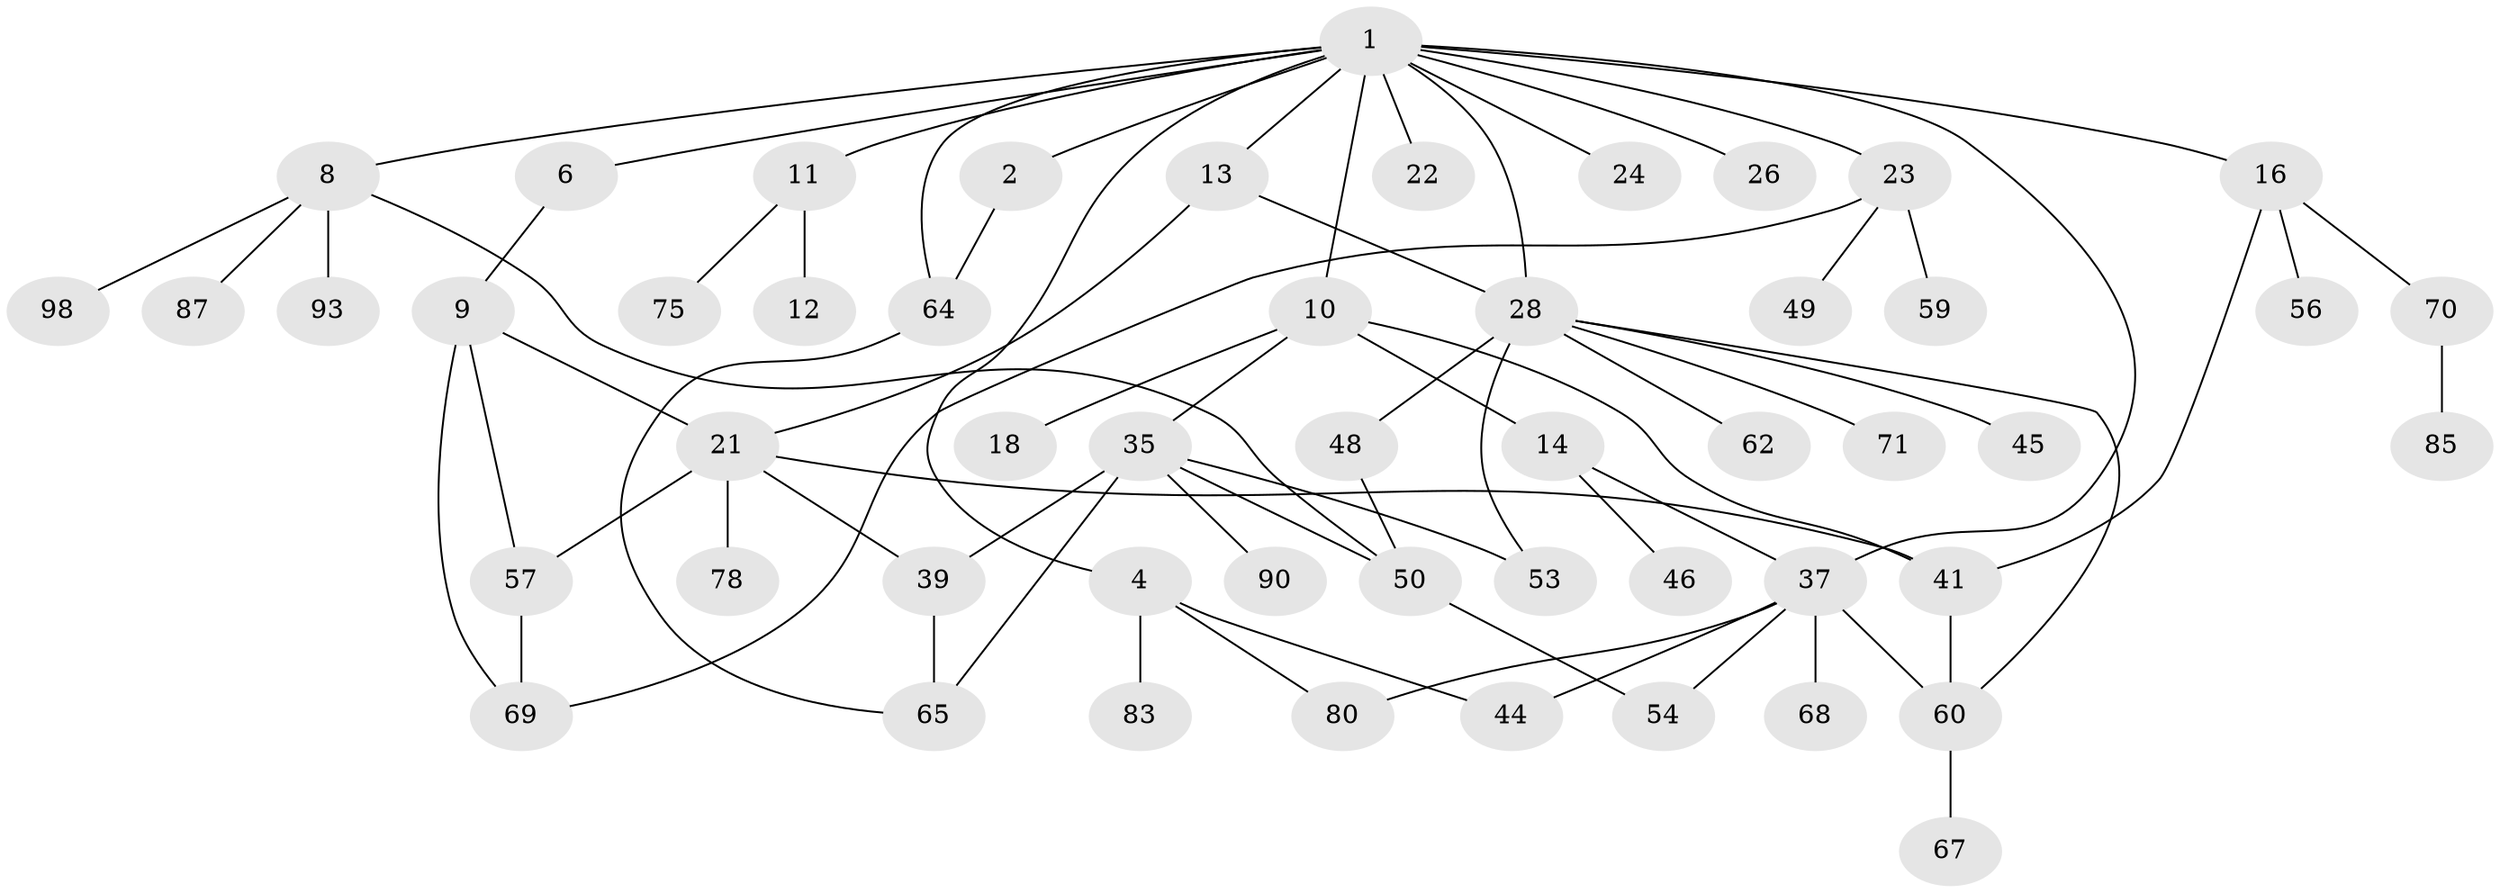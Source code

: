 // original degree distribution, {6: 0.019230769230769232, 2: 0.25, 4: 0.07692307692307693, 5: 0.125, 1: 0.33653846153846156, 3: 0.19230769230769232}
// Generated by graph-tools (version 1.1) at 2025/13/03/09/25 04:13:32]
// undirected, 52 vertices, 71 edges
graph export_dot {
graph [start="1"]
  node [color=gray90,style=filled];
  1 [super="+3"];
  2;
  4 [super="+19"];
  6;
  8 [super="+20"];
  9 [super="+17"];
  10;
  11;
  12;
  13 [super="+61"];
  14;
  16 [super="+88+31"];
  18 [super="+40"];
  21 [super="+58+34"];
  22 [super="+102+38+73"];
  23 [super="+29+81+25+27"];
  24 [super="+33"];
  26;
  28 [super="+76+30+52"];
  35 [super="+47+43"];
  37 [super="+42+66"];
  39;
  41 [super="+77"];
  44;
  45;
  46;
  48;
  49;
  50 [super="+63+100"];
  53;
  54;
  56;
  57;
  59;
  60;
  62;
  64;
  65;
  67;
  68;
  69 [super="+96"];
  70;
  71;
  75;
  78;
  80 [super="+84"];
  83;
  85 [super="+99"];
  87;
  90;
  93;
  98;
  1 -- 2;
  1 -- 4;
  1 -- 8;
  1 -- 22;
  1 -- 26;
  1 -- 64;
  1 -- 37 [weight=2];
  1 -- 6;
  1 -- 10;
  1 -- 11 [weight=2];
  1 -- 13;
  1 -- 16;
  1 -- 23;
  1 -- 24;
  1 -- 28 [weight=2];
  2 -- 64;
  4 -- 83;
  4 -- 44;
  4 -- 80;
  6 -- 9;
  8 -- 98;
  8 -- 93;
  8 -- 87;
  8 -- 50;
  9 -- 57;
  9 -- 69;
  9 -- 21;
  10 -- 14;
  10 -- 18;
  10 -- 35;
  10 -- 41;
  11 -- 12;
  11 -- 75;
  13 -- 21;
  13 -- 28 [weight=2];
  14 -- 46;
  14 -- 37;
  16 -- 56;
  16 -- 70;
  16 -- 41;
  21 -- 39;
  21 -- 78;
  21 -- 57;
  21 -- 41;
  23 -- 59;
  23 -- 69;
  23 -- 49;
  28 -- 48;
  28 -- 53;
  28 -- 62;
  28 -- 45;
  28 -- 60;
  28 -- 71;
  35 -- 65;
  35 -- 50;
  35 -- 53;
  35 -- 39;
  35 -- 90;
  37 -- 80;
  37 -- 54;
  37 -- 44;
  37 -- 68;
  37 -- 60;
  39 -- 65;
  41 -- 60;
  48 -- 50;
  50 -- 54;
  57 -- 69;
  60 -- 67;
  64 -- 65;
  70 -- 85;
}

